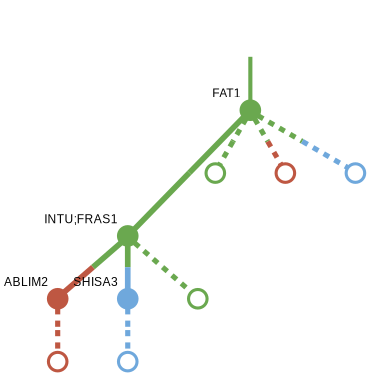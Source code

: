 strict digraph  {
graph[splines=false]; nodesep=0.7; rankdir=TB; ranksep=0.6; forcelabels=true; dpi=600; size=2.5;
0 [color="#be5742ff", fillcolor="#be5742ff", fixedsize=true, fontname=Arial, fontsize="12pt", height="0.25", label="", penwidth=3, shape=circle, style=filled, xlabel=ABLIM2];
9 [color="#be5742ff", fillcolor="#be5742ff", fixedsize=true, fontname=Arial, fontsize="12pt", height="0.25", label="", penwidth=3, shape=circle, style=solid, xlabel=""];
1 [color="#6aa84fff", fillcolor="#6aa84fff", fixedsize=true, fontname=Arial, fontsize="12pt", height="0.25", label="", penwidth=3, shape=circle, style=filled, xlabel="INTU;FRAS1"];
2 [color="#6fa8dcff", fillcolor="#6fa8dcff", fixedsize=true, fontname=Arial, fontsize="12pt", height="0.25", label="", penwidth=3, shape=circle, style=filled, xlabel=SHISA3];
7 [color="#6aa84fff", fillcolor="#6aa84fff", fixedsize=true, fontname=Arial, fontsize="12pt", height="0.25", label="", penwidth=3, shape=circle, style=solid, xlabel=""];
8 [color="#6fa8dcff", fillcolor="#6fa8dcff", fixedsize=true, fontname=Arial, fontsize="12pt", height="0.25", label="", penwidth=3, shape=circle, style=solid, xlabel=""];
3 [color="#6aa84fff", fillcolor="#6aa84fff", fixedsize=true, fontname=Arial, fontsize="12pt", height="0.25", label="", penwidth=3, shape=circle, style=filled, xlabel=FAT1];
4 [color="#6aa84fff", fillcolor="#6aa84fff", fixedsize=true, fontname=Arial, fontsize="12pt", height="0.25", label="", penwidth=3, shape=circle, style=solid, xlabel=""];
5 [color="#be5742ff", fillcolor="#be5742ff", fixedsize=true, fontname=Arial, fontsize="12pt", height="0.25", label="", penwidth=3, shape=circle, style=solid, xlabel=""];
6 [color="#6fa8dcff", fillcolor="#6fa8dcff", fixedsize=true, fontname=Arial, fontsize="12pt", height="0.25", label="", penwidth=3, shape=circle, style=solid, xlabel=""];
normal [label="", penwidth=3, style=invis, xlabel=FAT1];
0 -> 9  [arrowsize=0, color="#be5742ff;0.5:#be5742ff", minlen="1.09375", penwidth=5, style=dashed];
1 -> 0  [arrowsize=0, color="#6aa84fff;0.5:#be5742ff", minlen="1.1875", penwidth="5.5", style=solid];
1 -> 2  [arrowsize=0, color="#6aa84fff;0.5:#6fa8dcff", minlen="1.1875", penwidth="5.5", style=solid];
1 -> 7  [arrowsize=0, color="#6aa84fff;0.5:#6aa84fff", minlen="1.09375", penwidth=5, style=dashed];
2 -> 8  [arrowsize=0, color="#6fa8dcff;0.5:#6fa8dcff", minlen="1.09375", penwidth=5, style=dashed];
3 -> 1  [arrowsize=0, color="#6aa84fff;0.5:#6aa84fff", minlen="2.5", penwidth="5.5", style=solid];
3 -> 4  [arrowsize=0, color="#6aa84fff;0.5:#6aa84fff", minlen="1.09375", penwidth=5, style=dashed];
3 -> 5  [arrowsize=0, color="#6aa84fff;0.5:#be5742ff", minlen="1.09375", penwidth=5, style=dashed];
3 -> 6  [arrowsize=0, color="#6aa84fff;0.5:#6fa8dcff", minlen="1.09375", penwidth=5, style=dashed];
normal -> 3  [arrowsize=0, color="#6aa84fff", label="", penwidth=4, style=solid];
}
